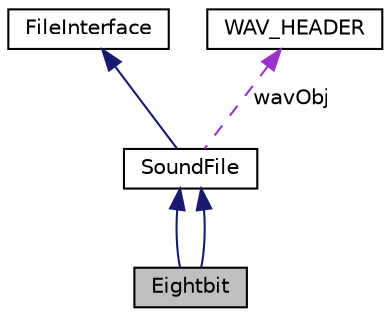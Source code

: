 digraph "Eightbit"
{
  edge [fontname="Helvetica",fontsize="10",labelfontname="Helvetica",labelfontsize="10"];
  node [fontname="Helvetica",fontsize="10",shape=record];
  Node3 [label="Eightbit",height=0.2,width=0.4,color="black", fillcolor="grey75", style="filled", fontcolor="black"];
  Node4 -> Node3 [dir="back",color="midnightblue",fontsize="10",style="solid"];
  Node4 [label="SoundFile",height=0.2,width=0.4,color="black", fillcolor="white", style="filled",URL="$d3/d24/classSoundFile.html"];
  Node5 -> Node4 [dir="back",color="midnightblue",fontsize="10",style="solid"];
  Node5 [label="FileInterface",height=0.2,width=0.4,color="black", fillcolor="white", style="filled",URL="$d2/d64/classFileInterface.html"];
  Node6 -> Node4 [dir="back",color="darkorchid3",fontsize="10",style="dashed",label=" wavObj" ];
  Node6 [label="WAV_HEADER",height=0.2,width=0.4,color="black", fillcolor="white", style="filled",URL="$d7/dde/structWAV__HEADER.html"];
  Node4 -> Node3 [dir="back",color="midnightblue",fontsize="10",style="solid"];
}
